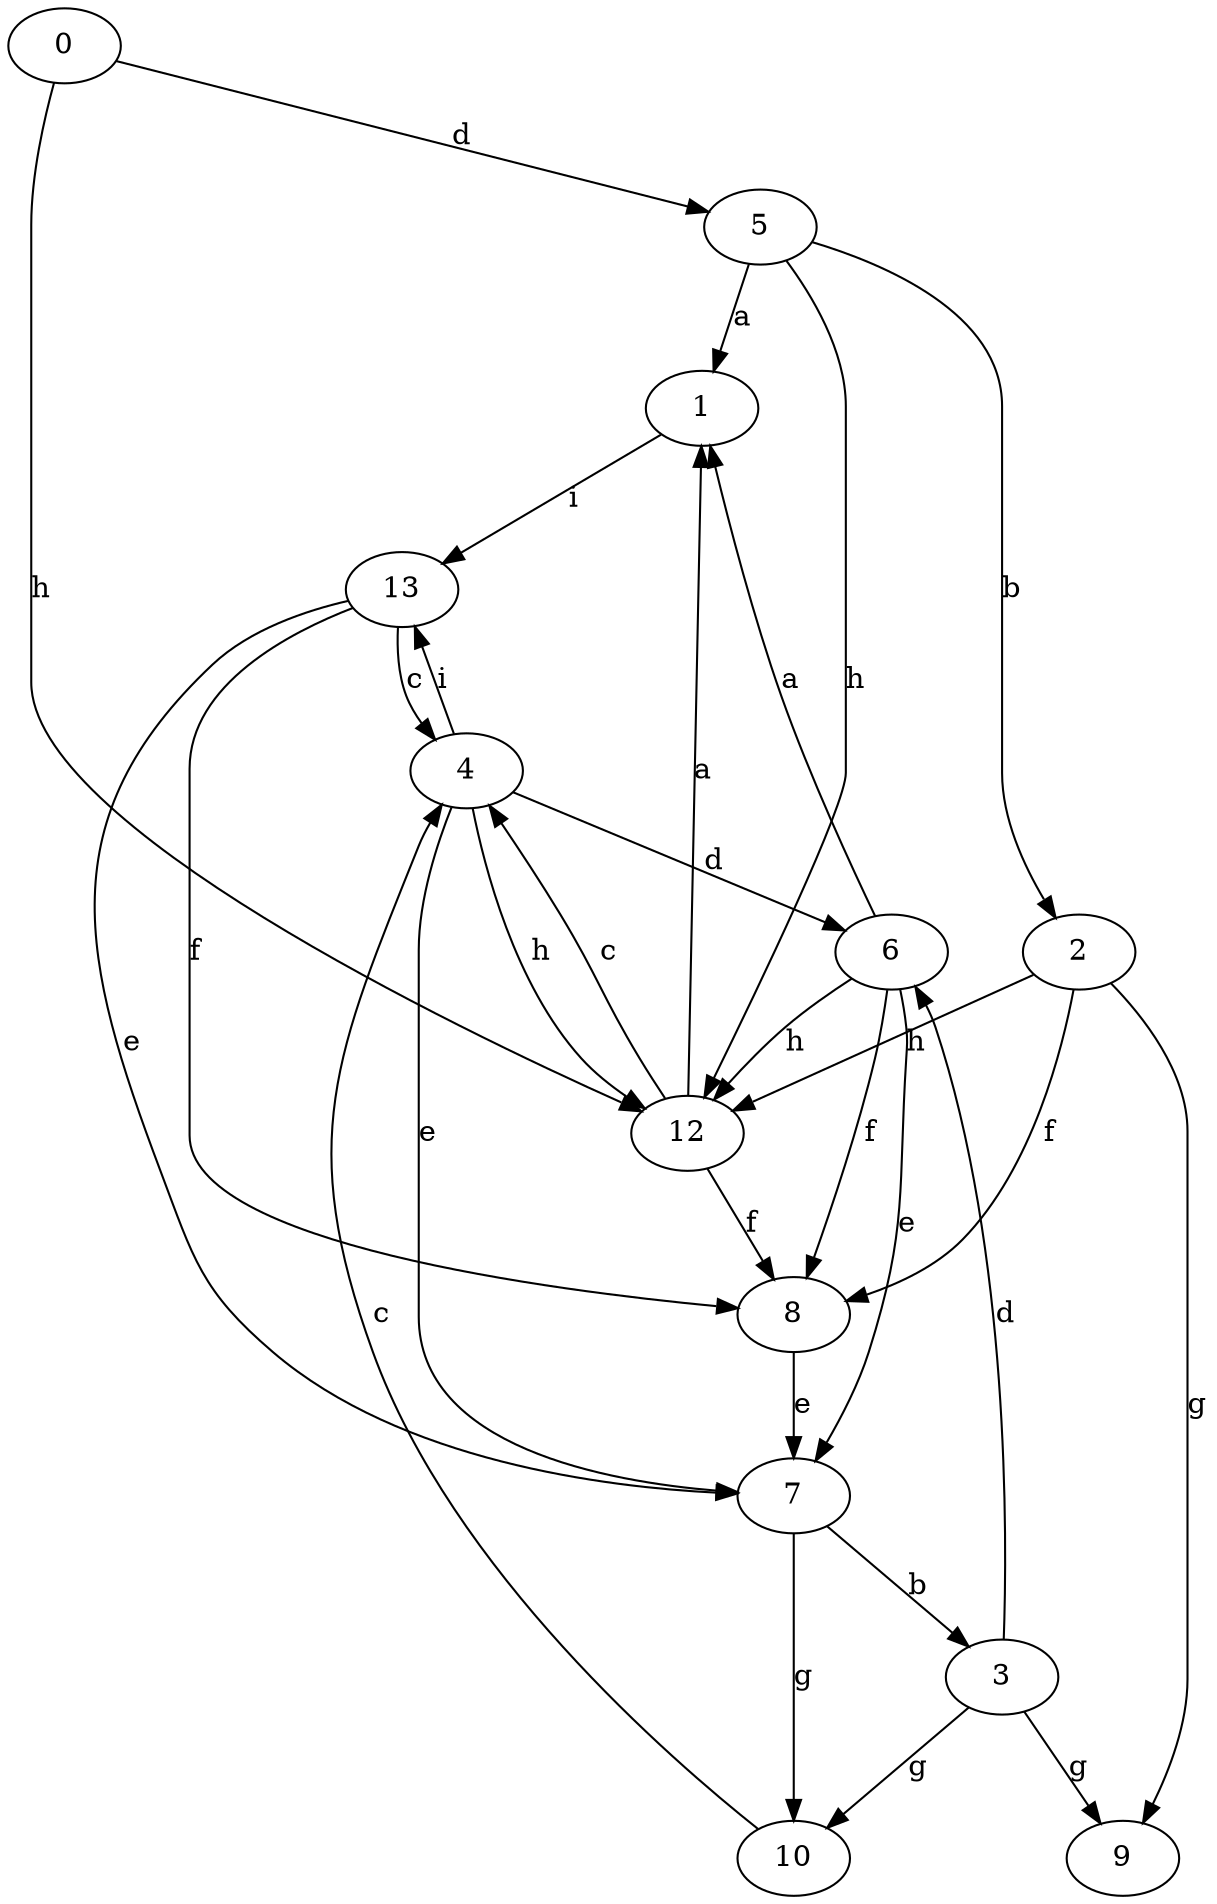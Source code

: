 strict digraph  {
0;
1;
2;
3;
4;
5;
6;
7;
8;
9;
10;
12;
13;
0 -> 5  [label=d];
0 -> 12  [label=h];
1 -> 13  [label=i];
2 -> 8  [label=f];
2 -> 9  [label=g];
2 -> 12  [label=h];
3 -> 6  [label=d];
3 -> 9  [label=g];
3 -> 10  [label=g];
4 -> 6  [label=d];
4 -> 7  [label=e];
4 -> 12  [label=h];
4 -> 13  [label=i];
5 -> 1  [label=a];
5 -> 2  [label=b];
5 -> 12  [label=h];
6 -> 1  [label=a];
6 -> 7  [label=e];
6 -> 8  [label=f];
6 -> 12  [label=h];
7 -> 3  [label=b];
7 -> 10  [label=g];
8 -> 7  [label=e];
10 -> 4  [label=c];
12 -> 1  [label=a];
12 -> 4  [label=c];
12 -> 8  [label=f];
13 -> 4  [label=c];
13 -> 7  [label=e];
13 -> 8  [label=f];
}

